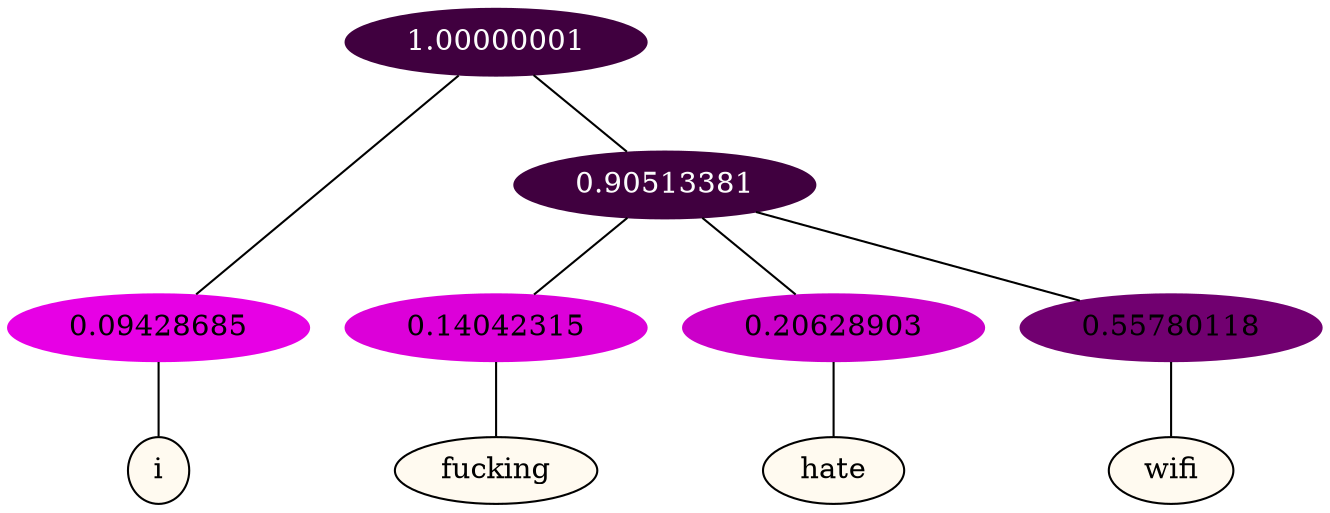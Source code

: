 graph {
	node [format=png height=0.15 nodesep=0.001 ordering=out overlap=prism overlap_scaling=0.01 ranksep=0.001 ratio=0.2 style=filled width=0.15]
	{
		rank=same
		a_w_1 [label=i color=black fillcolor=floralwhite style="filled,solid"]
		a_w_3 [label=fucking color=black fillcolor=floralwhite style="filled,solid"]
		a_w_4 [label=hate color=black fillcolor=floralwhite style="filled,solid"]
		a_w_5 [label=wifi color=black fillcolor=floralwhite style="filled,solid"]
	}
	a_n_1 -- a_w_1
	a_n_3 -- a_w_3
	a_n_4 -- a_w_4
	a_n_5 -- a_w_5
	{
		rank=same
		a_n_1 [label=0.09428685 color="0.835 1.000 0.906" fontcolor=black]
		a_n_3 [label=0.14042315 color="0.835 1.000 0.860" fontcolor=black]
		a_n_4 [label=0.20628903 color="0.835 1.000 0.794" fontcolor=black]
		a_n_5 [label=0.55780118 color="0.835 1.000 0.442" fontcolor=black]
	}
	a_n_0 [label=1.00000001 color="0.835 1.000 0.250" fontcolor=grey99]
	a_n_0 -- a_n_1
	a_n_2 [label=0.90513381 color="0.835 1.000 0.250" fontcolor=grey99]
	a_n_0 -- a_n_2
	a_n_2 -- a_n_3
	a_n_2 -- a_n_4
	a_n_2 -- a_n_5
}
